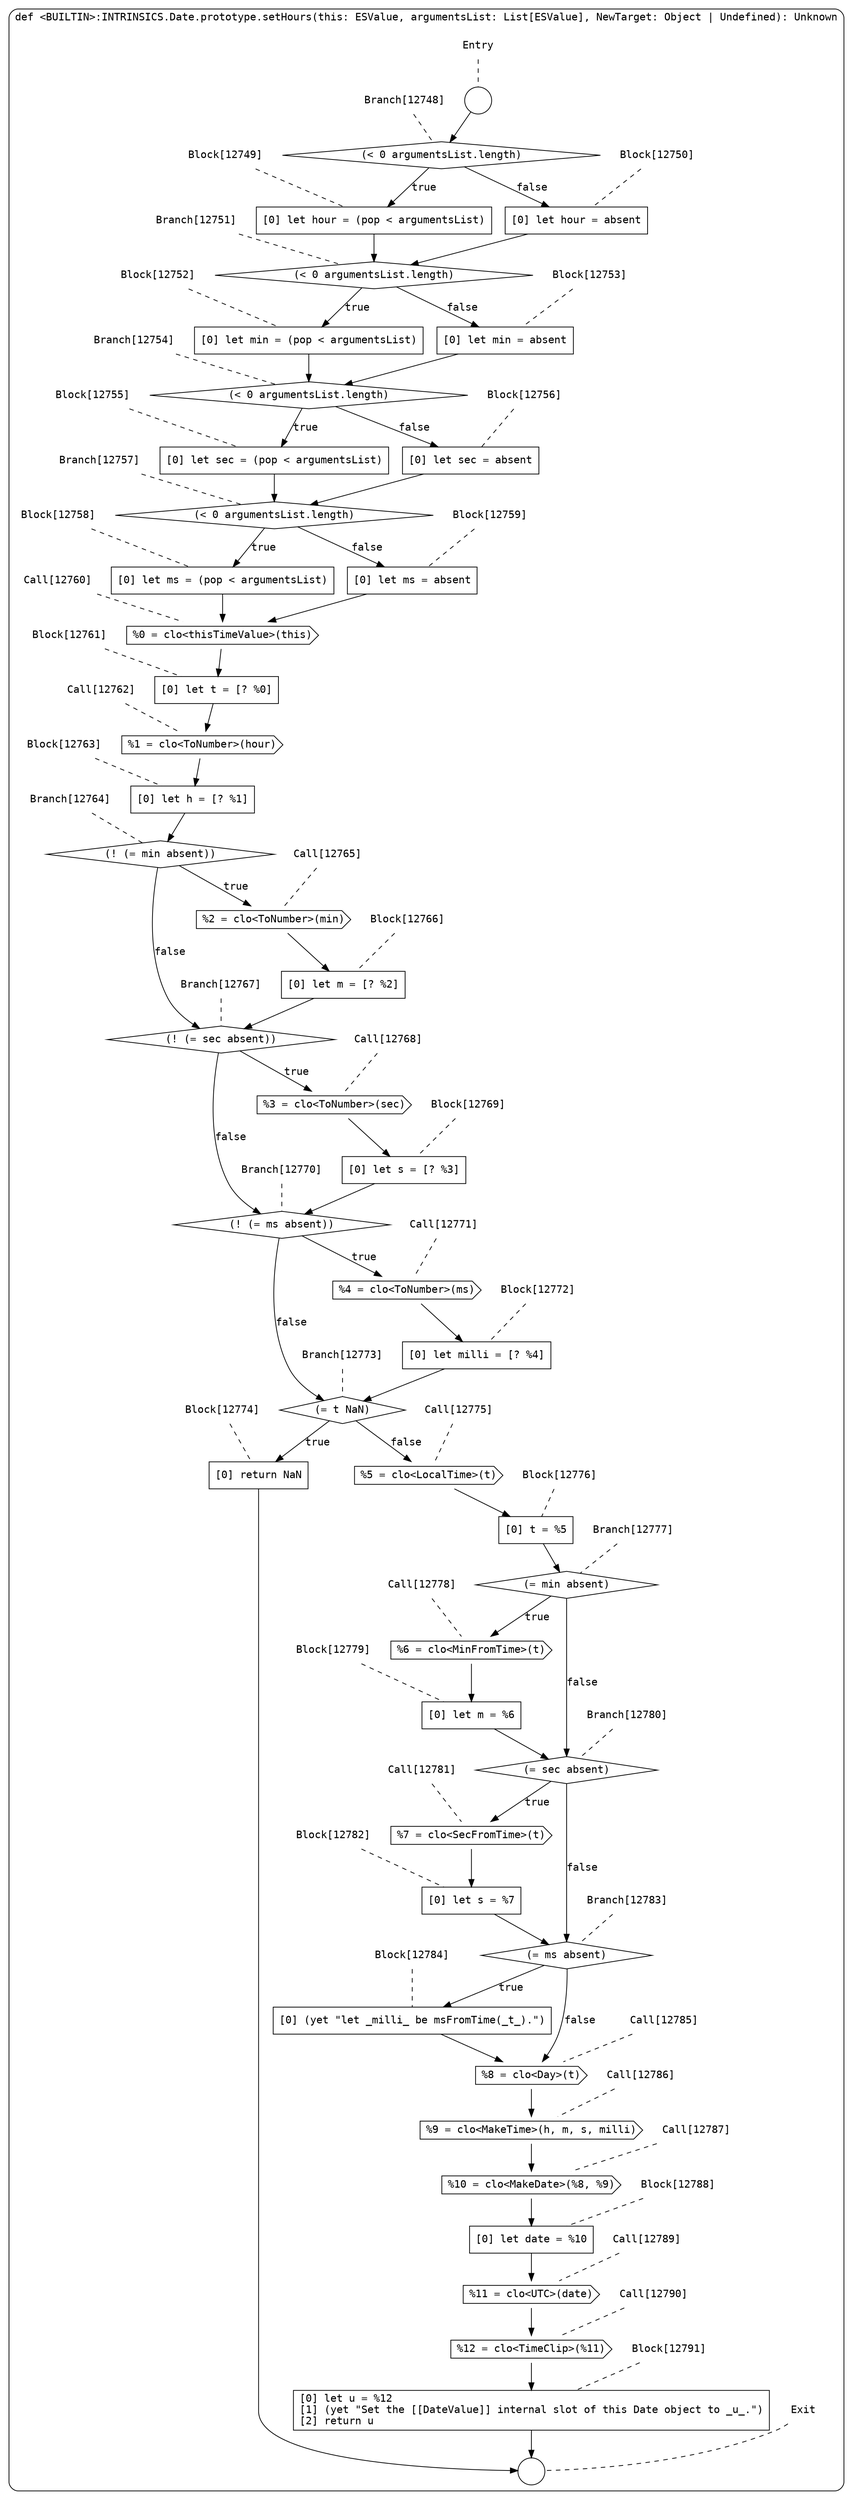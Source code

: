 digraph {
  graph [fontname = "Consolas"]
  node [fontname = "Consolas"]
  edge [fontname = "Consolas"]
  subgraph cluster2139 {
    label = "def <BUILTIN>:INTRINSICS.Date.prototype.setHours(this: ESValue, argumentsList: List[ESValue], NewTarget: Object | Undefined): Unknown"
    style = rounded
    cluster2139_entry_name [shape=none, label=<<font color="black">Entry</font>>]
    cluster2139_entry_name -> cluster2139_entry [arrowhead=none, color="black", style=dashed]
    cluster2139_entry [shape=circle label=" " color="black" fillcolor="white" style=filled]
    cluster2139_entry -> node12748 [color="black"]
    cluster2139_exit_name [shape=none, label=<<font color="black">Exit</font>>]
    cluster2139_exit_name -> cluster2139_exit [arrowhead=none, color="black", style=dashed]
    cluster2139_exit [shape=circle label=" " color="black" fillcolor="white" style=filled]
    node12748_name [shape=none, label=<<font color="black">Branch[12748]</font>>]
    node12748_name -> node12748 [arrowhead=none, color="black", style=dashed]
    node12748 [shape=diamond, label=<<font color="black">(&lt; 0 argumentsList.length)</font>> color="black" fillcolor="white", style=filled]
    node12748 -> node12749 [label=<<font color="black">true</font>> color="black"]
    node12748 -> node12750 [label=<<font color="black">false</font>> color="black"]
    node12749_name [shape=none, label=<<font color="black">Block[12749]</font>>]
    node12749_name -> node12749 [arrowhead=none, color="black", style=dashed]
    node12749 [shape=box, label=<<font color="black">[0] let hour = (pop &lt; argumentsList)<BR ALIGN="LEFT"/></font>> color="black" fillcolor="white", style=filled]
    node12749 -> node12751 [color="black"]
    node12750_name [shape=none, label=<<font color="black">Block[12750]</font>>]
    node12750_name -> node12750 [arrowhead=none, color="black", style=dashed]
    node12750 [shape=box, label=<<font color="black">[0] let hour = absent<BR ALIGN="LEFT"/></font>> color="black" fillcolor="white", style=filled]
    node12750 -> node12751 [color="black"]
    node12751_name [shape=none, label=<<font color="black">Branch[12751]</font>>]
    node12751_name -> node12751 [arrowhead=none, color="black", style=dashed]
    node12751 [shape=diamond, label=<<font color="black">(&lt; 0 argumentsList.length)</font>> color="black" fillcolor="white", style=filled]
    node12751 -> node12752 [label=<<font color="black">true</font>> color="black"]
    node12751 -> node12753 [label=<<font color="black">false</font>> color="black"]
    node12752_name [shape=none, label=<<font color="black">Block[12752]</font>>]
    node12752_name -> node12752 [arrowhead=none, color="black", style=dashed]
    node12752 [shape=box, label=<<font color="black">[0] let min = (pop &lt; argumentsList)<BR ALIGN="LEFT"/></font>> color="black" fillcolor="white", style=filled]
    node12752 -> node12754 [color="black"]
    node12753_name [shape=none, label=<<font color="black">Block[12753]</font>>]
    node12753_name -> node12753 [arrowhead=none, color="black", style=dashed]
    node12753 [shape=box, label=<<font color="black">[0] let min = absent<BR ALIGN="LEFT"/></font>> color="black" fillcolor="white", style=filled]
    node12753 -> node12754 [color="black"]
    node12754_name [shape=none, label=<<font color="black">Branch[12754]</font>>]
    node12754_name -> node12754 [arrowhead=none, color="black", style=dashed]
    node12754 [shape=diamond, label=<<font color="black">(&lt; 0 argumentsList.length)</font>> color="black" fillcolor="white", style=filled]
    node12754 -> node12755 [label=<<font color="black">true</font>> color="black"]
    node12754 -> node12756 [label=<<font color="black">false</font>> color="black"]
    node12755_name [shape=none, label=<<font color="black">Block[12755]</font>>]
    node12755_name -> node12755 [arrowhead=none, color="black", style=dashed]
    node12755 [shape=box, label=<<font color="black">[0] let sec = (pop &lt; argumentsList)<BR ALIGN="LEFT"/></font>> color="black" fillcolor="white", style=filled]
    node12755 -> node12757 [color="black"]
    node12756_name [shape=none, label=<<font color="black">Block[12756]</font>>]
    node12756_name -> node12756 [arrowhead=none, color="black", style=dashed]
    node12756 [shape=box, label=<<font color="black">[0] let sec = absent<BR ALIGN="LEFT"/></font>> color="black" fillcolor="white", style=filled]
    node12756 -> node12757 [color="black"]
    node12757_name [shape=none, label=<<font color="black">Branch[12757]</font>>]
    node12757_name -> node12757 [arrowhead=none, color="black", style=dashed]
    node12757 [shape=diamond, label=<<font color="black">(&lt; 0 argumentsList.length)</font>> color="black" fillcolor="white", style=filled]
    node12757 -> node12758 [label=<<font color="black">true</font>> color="black"]
    node12757 -> node12759 [label=<<font color="black">false</font>> color="black"]
    node12758_name [shape=none, label=<<font color="black">Block[12758]</font>>]
    node12758_name -> node12758 [arrowhead=none, color="black", style=dashed]
    node12758 [shape=box, label=<<font color="black">[0] let ms = (pop &lt; argumentsList)<BR ALIGN="LEFT"/></font>> color="black" fillcolor="white", style=filled]
    node12758 -> node12760 [color="black"]
    node12759_name [shape=none, label=<<font color="black">Block[12759]</font>>]
    node12759_name -> node12759 [arrowhead=none, color="black", style=dashed]
    node12759 [shape=box, label=<<font color="black">[0] let ms = absent<BR ALIGN="LEFT"/></font>> color="black" fillcolor="white", style=filled]
    node12759 -> node12760 [color="black"]
    node12760_name [shape=none, label=<<font color="black">Call[12760]</font>>]
    node12760_name -> node12760 [arrowhead=none, color="black", style=dashed]
    node12760 [shape=cds, label=<<font color="black">%0 = clo&lt;thisTimeValue&gt;(this)</font>> color="black" fillcolor="white", style=filled]
    node12760 -> node12761 [color="black"]
    node12761_name [shape=none, label=<<font color="black">Block[12761]</font>>]
    node12761_name -> node12761 [arrowhead=none, color="black", style=dashed]
    node12761 [shape=box, label=<<font color="black">[0] let t = [? %0]<BR ALIGN="LEFT"/></font>> color="black" fillcolor="white", style=filled]
    node12761 -> node12762 [color="black"]
    node12762_name [shape=none, label=<<font color="black">Call[12762]</font>>]
    node12762_name -> node12762 [arrowhead=none, color="black", style=dashed]
    node12762 [shape=cds, label=<<font color="black">%1 = clo&lt;ToNumber&gt;(hour)</font>> color="black" fillcolor="white", style=filled]
    node12762 -> node12763 [color="black"]
    node12763_name [shape=none, label=<<font color="black">Block[12763]</font>>]
    node12763_name -> node12763 [arrowhead=none, color="black", style=dashed]
    node12763 [shape=box, label=<<font color="black">[0] let h = [? %1]<BR ALIGN="LEFT"/></font>> color="black" fillcolor="white", style=filled]
    node12763 -> node12764 [color="black"]
    node12764_name [shape=none, label=<<font color="black">Branch[12764]</font>>]
    node12764_name -> node12764 [arrowhead=none, color="black", style=dashed]
    node12764 [shape=diamond, label=<<font color="black">(! (= min absent))</font>> color="black" fillcolor="white", style=filled]
    node12764 -> node12765 [label=<<font color="black">true</font>> color="black"]
    node12764 -> node12767 [label=<<font color="black">false</font>> color="black"]
    node12765_name [shape=none, label=<<font color="black">Call[12765]</font>>]
    node12765_name -> node12765 [arrowhead=none, color="black", style=dashed]
    node12765 [shape=cds, label=<<font color="black">%2 = clo&lt;ToNumber&gt;(min)</font>> color="black" fillcolor="white", style=filled]
    node12765 -> node12766 [color="black"]
    node12767_name [shape=none, label=<<font color="black">Branch[12767]</font>>]
    node12767_name -> node12767 [arrowhead=none, color="black", style=dashed]
    node12767 [shape=diamond, label=<<font color="black">(! (= sec absent))</font>> color="black" fillcolor="white", style=filled]
    node12767 -> node12768 [label=<<font color="black">true</font>> color="black"]
    node12767 -> node12770 [label=<<font color="black">false</font>> color="black"]
    node12766_name [shape=none, label=<<font color="black">Block[12766]</font>>]
    node12766_name -> node12766 [arrowhead=none, color="black", style=dashed]
    node12766 [shape=box, label=<<font color="black">[0] let m = [? %2]<BR ALIGN="LEFT"/></font>> color="black" fillcolor="white", style=filled]
    node12766 -> node12767 [color="black"]
    node12768_name [shape=none, label=<<font color="black">Call[12768]</font>>]
    node12768_name -> node12768 [arrowhead=none, color="black", style=dashed]
    node12768 [shape=cds, label=<<font color="black">%3 = clo&lt;ToNumber&gt;(sec)</font>> color="black" fillcolor="white", style=filled]
    node12768 -> node12769 [color="black"]
    node12770_name [shape=none, label=<<font color="black">Branch[12770]</font>>]
    node12770_name -> node12770 [arrowhead=none, color="black", style=dashed]
    node12770 [shape=diamond, label=<<font color="black">(! (= ms absent))</font>> color="black" fillcolor="white", style=filled]
    node12770 -> node12771 [label=<<font color="black">true</font>> color="black"]
    node12770 -> node12773 [label=<<font color="black">false</font>> color="black"]
    node12769_name [shape=none, label=<<font color="black">Block[12769]</font>>]
    node12769_name -> node12769 [arrowhead=none, color="black", style=dashed]
    node12769 [shape=box, label=<<font color="black">[0] let s = [? %3]<BR ALIGN="LEFT"/></font>> color="black" fillcolor="white", style=filled]
    node12769 -> node12770 [color="black"]
    node12771_name [shape=none, label=<<font color="black">Call[12771]</font>>]
    node12771_name -> node12771 [arrowhead=none, color="black", style=dashed]
    node12771 [shape=cds, label=<<font color="black">%4 = clo&lt;ToNumber&gt;(ms)</font>> color="black" fillcolor="white", style=filled]
    node12771 -> node12772 [color="black"]
    node12773_name [shape=none, label=<<font color="black">Branch[12773]</font>>]
    node12773_name -> node12773 [arrowhead=none, color="black", style=dashed]
    node12773 [shape=diamond, label=<<font color="black">(= t NaN)</font>> color="black" fillcolor="white", style=filled]
    node12773 -> node12774 [label=<<font color="black">true</font>> color="black"]
    node12773 -> node12775 [label=<<font color="black">false</font>> color="black"]
    node12772_name [shape=none, label=<<font color="black">Block[12772]</font>>]
    node12772_name -> node12772 [arrowhead=none, color="black", style=dashed]
    node12772 [shape=box, label=<<font color="black">[0] let milli = [? %4]<BR ALIGN="LEFT"/></font>> color="black" fillcolor="white", style=filled]
    node12772 -> node12773 [color="black"]
    node12774_name [shape=none, label=<<font color="black">Block[12774]</font>>]
    node12774_name -> node12774 [arrowhead=none, color="black", style=dashed]
    node12774 [shape=box, label=<<font color="black">[0] return NaN<BR ALIGN="LEFT"/></font>> color="black" fillcolor="white", style=filled]
    node12774 -> cluster2139_exit [color="black"]
    node12775_name [shape=none, label=<<font color="black">Call[12775]</font>>]
    node12775_name -> node12775 [arrowhead=none, color="black", style=dashed]
    node12775 [shape=cds, label=<<font color="black">%5 = clo&lt;LocalTime&gt;(t)</font>> color="black" fillcolor="white", style=filled]
    node12775 -> node12776 [color="black"]
    node12776_name [shape=none, label=<<font color="black">Block[12776]</font>>]
    node12776_name -> node12776 [arrowhead=none, color="black", style=dashed]
    node12776 [shape=box, label=<<font color="black">[0] t = %5<BR ALIGN="LEFT"/></font>> color="black" fillcolor="white", style=filled]
    node12776 -> node12777 [color="black"]
    node12777_name [shape=none, label=<<font color="black">Branch[12777]</font>>]
    node12777_name -> node12777 [arrowhead=none, color="black", style=dashed]
    node12777 [shape=diamond, label=<<font color="black">(= min absent)</font>> color="black" fillcolor="white", style=filled]
    node12777 -> node12778 [label=<<font color="black">true</font>> color="black"]
    node12777 -> node12780 [label=<<font color="black">false</font>> color="black"]
    node12778_name [shape=none, label=<<font color="black">Call[12778]</font>>]
    node12778_name -> node12778 [arrowhead=none, color="black", style=dashed]
    node12778 [shape=cds, label=<<font color="black">%6 = clo&lt;MinFromTime&gt;(t)</font>> color="black" fillcolor="white", style=filled]
    node12778 -> node12779 [color="black"]
    node12780_name [shape=none, label=<<font color="black">Branch[12780]</font>>]
    node12780_name -> node12780 [arrowhead=none, color="black", style=dashed]
    node12780 [shape=diamond, label=<<font color="black">(= sec absent)</font>> color="black" fillcolor="white", style=filled]
    node12780 -> node12781 [label=<<font color="black">true</font>> color="black"]
    node12780 -> node12783 [label=<<font color="black">false</font>> color="black"]
    node12779_name [shape=none, label=<<font color="black">Block[12779]</font>>]
    node12779_name -> node12779 [arrowhead=none, color="black", style=dashed]
    node12779 [shape=box, label=<<font color="black">[0] let m = %6<BR ALIGN="LEFT"/></font>> color="black" fillcolor="white", style=filled]
    node12779 -> node12780 [color="black"]
    node12781_name [shape=none, label=<<font color="black">Call[12781]</font>>]
    node12781_name -> node12781 [arrowhead=none, color="black", style=dashed]
    node12781 [shape=cds, label=<<font color="black">%7 = clo&lt;SecFromTime&gt;(t)</font>> color="black" fillcolor="white", style=filled]
    node12781 -> node12782 [color="black"]
    node12783_name [shape=none, label=<<font color="black">Branch[12783]</font>>]
    node12783_name -> node12783 [arrowhead=none, color="black", style=dashed]
    node12783 [shape=diamond, label=<<font color="black">(= ms absent)</font>> color="black" fillcolor="white", style=filled]
    node12783 -> node12784 [label=<<font color="black">true</font>> color="black"]
    node12783 -> node12785 [label=<<font color="black">false</font>> color="black"]
    node12782_name [shape=none, label=<<font color="black">Block[12782]</font>>]
    node12782_name -> node12782 [arrowhead=none, color="black", style=dashed]
    node12782 [shape=box, label=<<font color="black">[0] let s = %7<BR ALIGN="LEFT"/></font>> color="black" fillcolor="white", style=filled]
    node12782 -> node12783 [color="black"]
    node12784_name [shape=none, label=<<font color="black">Block[12784]</font>>]
    node12784_name -> node12784 [arrowhead=none, color="black", style=dashed]
    node12784 [shape=box, label=<<font color="black">[0] (yet &quot;let _milli_ be msFromTime(_t_).&quot;)<BR ALIGN="LEFT"/></font>> color="black" fillcolor="white", style=filled]
    node12784 -> node12785 [color="black"]
    node12785_name [shape=none, label=<<font color="black">Call[12785]</font>>]
    node12785_name -> node12785 [arrowhead=none, color="black", style=dashed]
    node12785 [shape=cds, label=<<font color="black">%8 = clo&lt;Day&gt;(t)</font>> color="black" fillcolor="white", style=filled]
    node12785 -> node12786 [color="black"]
    node12786_name [shape=none, label=<<font color="black">Call[12786]</font>>]
    node12786_name -> node12786 [arrowhead=none, color="black", style=dashed]
    node12786 [shape=cds, label=<<font color="black">%9 = clo&lt;MakeTime&gt;(h, m, s, milli)</font>> color="black" fillcolor="white", style=filled]
    node12786 -> node12787 [color="black"]
    node12787_name [shape=none, label=<<font color="black">Call[12787]</font>>]
    node12787_name -> node12787 [arrowhead=none, color="black", style=dashed]
    node12787 [shape=cds, label=<<font color="black">%10 = clo&lt;MakeDate&gt;(%8, %9)</font>> color="black" fillcolor="white", style=filled]
    node12787 -> node12788 [color="black"]
    node12788_name [shape=none, label=<<font color="black">Block[12788]</font>>]
    node12788_name -> node12788 [arrowhead=none, color="black", style=dashed]
    node12788 [shape=box, label=<<font color="black">[0] let date = %10<BR ALIGN="LEFT"/></font>> color="black" fillcolor="white", style=filled]
    node12788 -> node12789 [color="black"]
    node12789_name [shape=none, label=<<font color="black">Call[12789]</font>>]
    node12789_name -> node12789 [arrowhead=none, color="black", style=dashed]
    node12789 [shape=cds, label=<<font color="black">%11 = clo&lt;UTC&gt;(date)</font>> color="black" fillcolor="white", style=filled]
    node12789 -> node12790 [color="black"]
    node12790_name [shape=none, label=<<font color="black">Call[12790]</font>>]
    node12790_name -> node12790 [arrowhead=none, color="black", style=dashed]
    node12790 [shape=cds, label=<<font color="black">%12 = clo&lt;TimeClip&gt;(%11)</font>> color="black" fillcolor="white", style=filled]
    node12790 -> node12791 [color="black"]
    node12791_name [shape=none, label=<<font color="black">Block[12791]</font>>]
    node12791_name -> node12791 [arrowhead=none, color="black", style=dashed]
    node12791 [shape=box, label=<<font color="black">[0] let u = %12<BR ALIGN="LEFT"/>[1] (yet &quot;Set the [[DateValue]] internal slot of this Date object to _u_.&quot;)<BR ALIGN="LEFT"/>[2] return u<BR ALIGN="LEFT"/></font>> color="black" fillcolor="white", style=filled]
    node12791 -> cluster2139_exit [color="black"]
  }
}